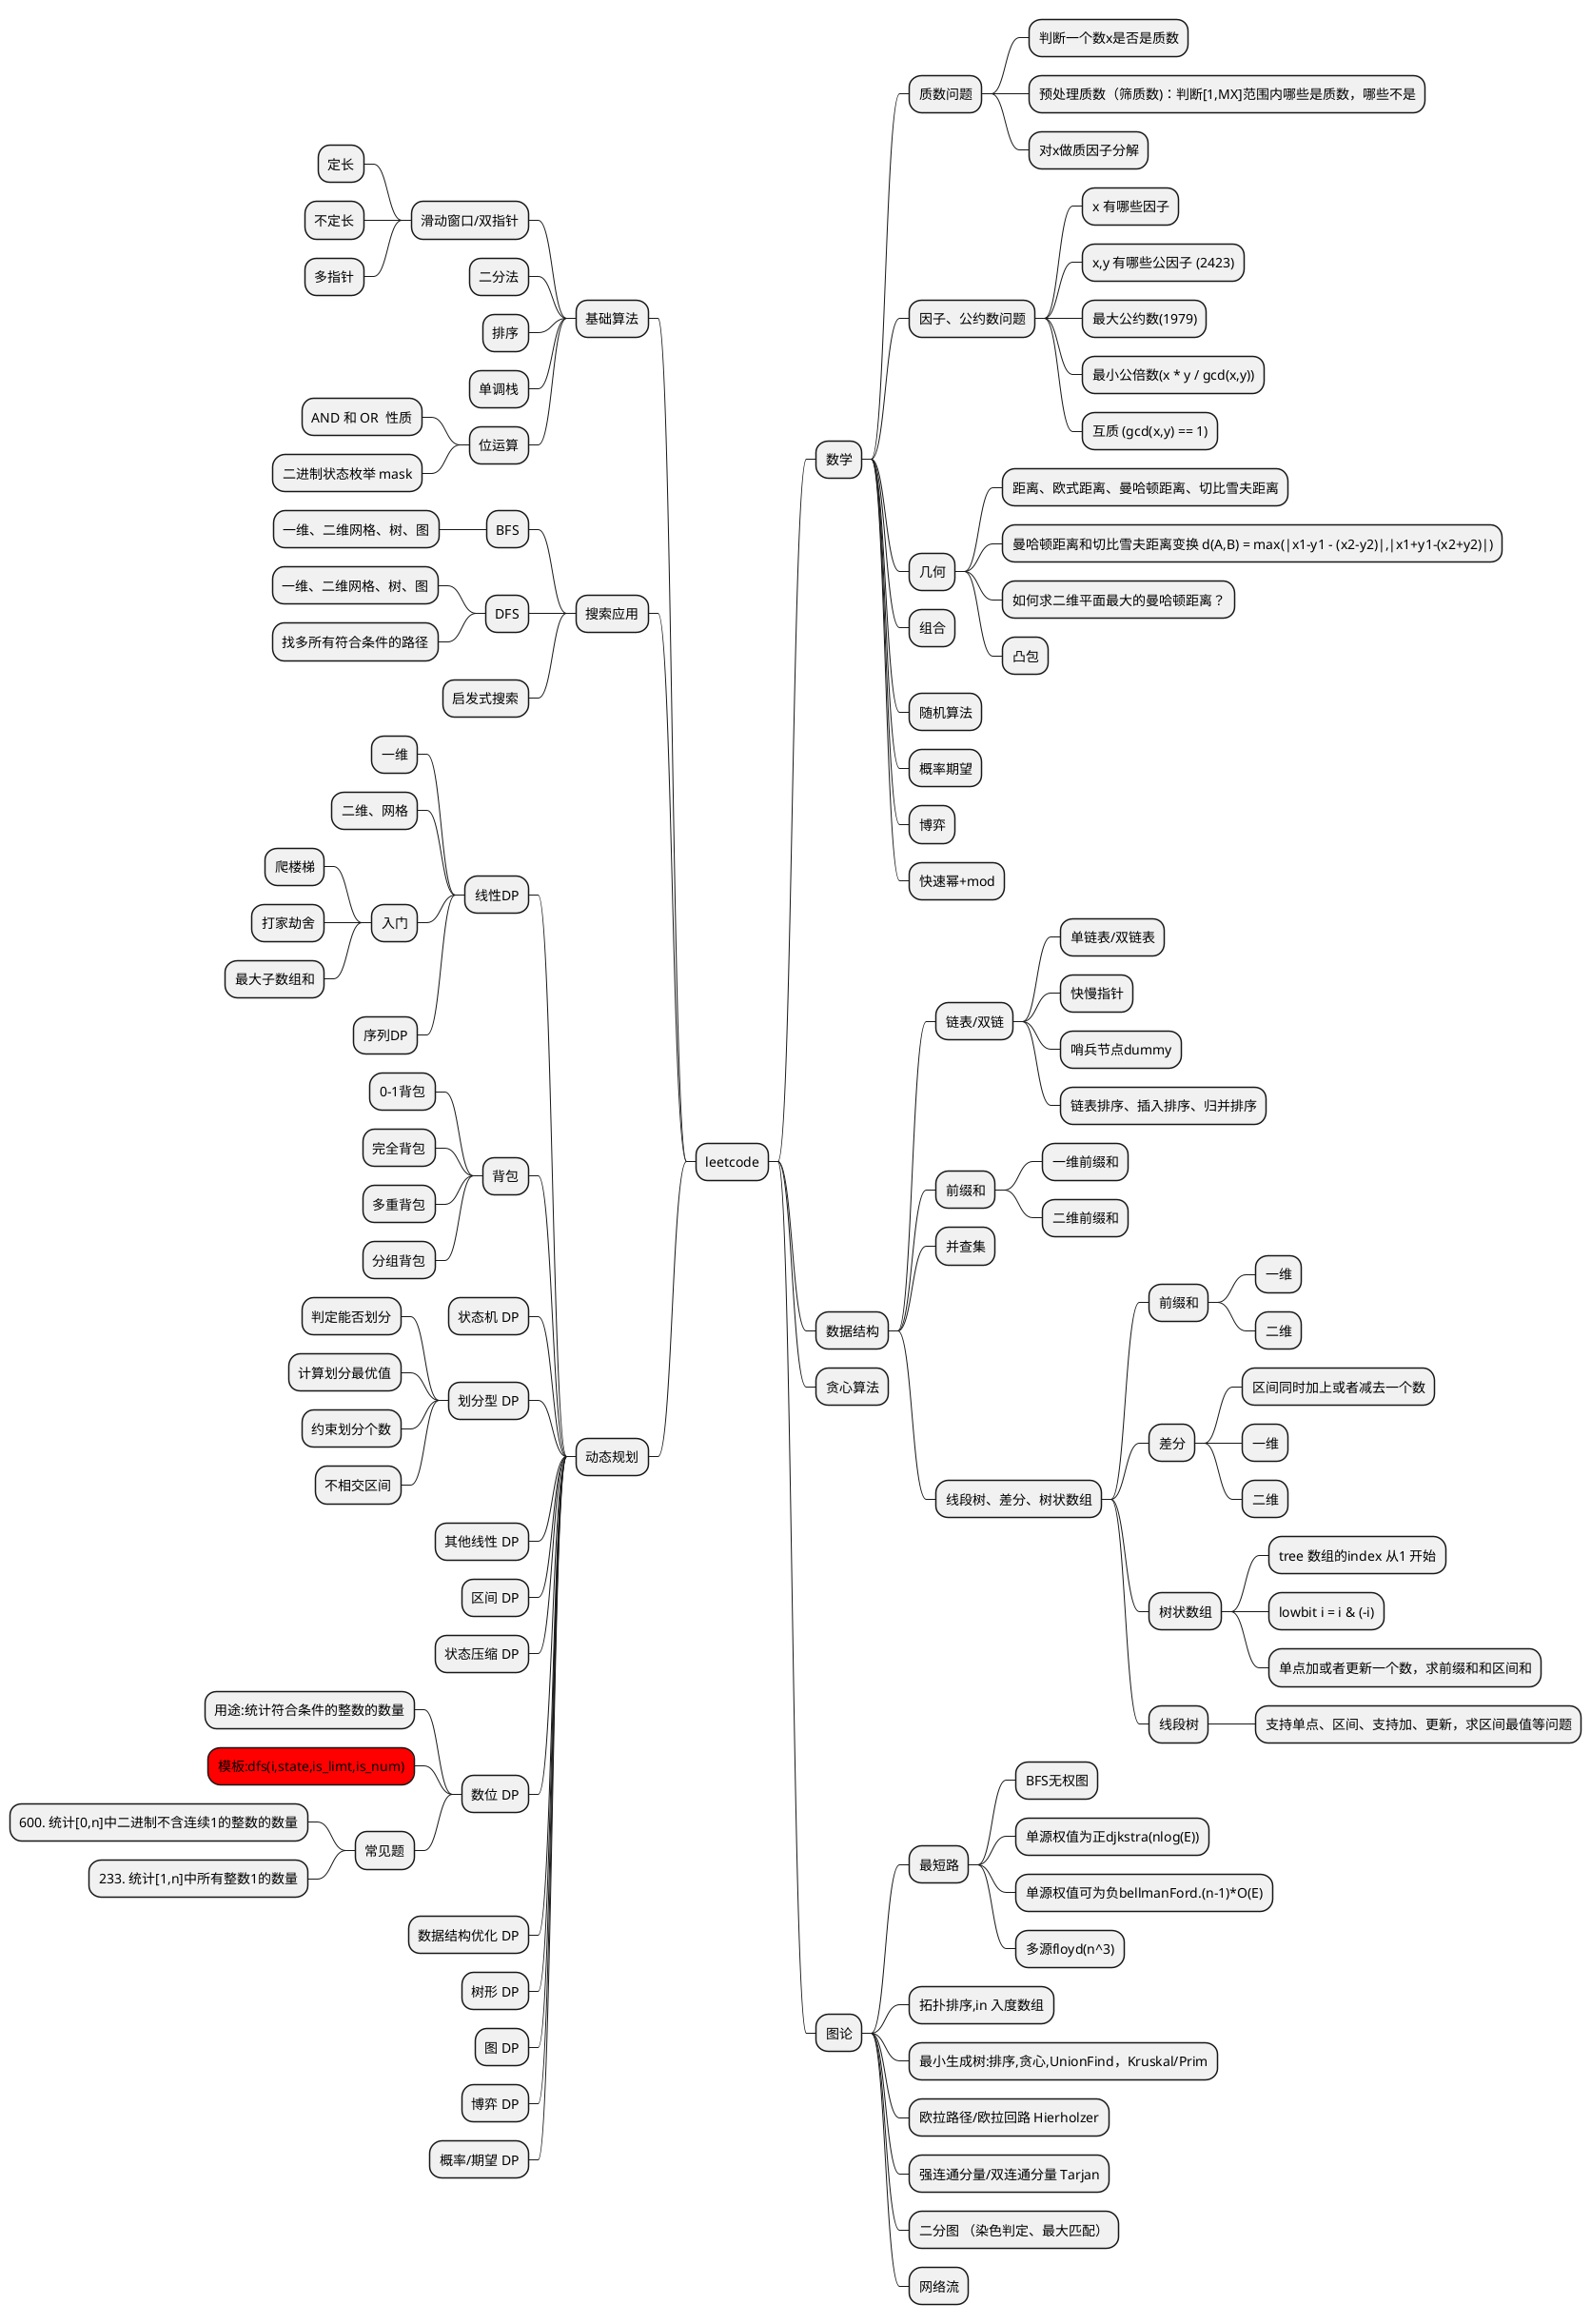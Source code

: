 @startmindmap
* leetcode
** 数学
*** 质数问题
**** 判断一个数x是否是质数
**** 预处理质数（筛质数)：判断[1,MX]范围内哪些是质数，哪些不是
**** 对x做质因子分解
*** 因子、公约数问题
**** x 有哪些因子
**** x,y 有哪些公因子 (2423)
**** 最大公约数(1979)
**** 最小公倍数(x * y / gcd(x,y))
**** 互质 (gcd(x,y) == 1)
*** 几何
**** 距离、欧式距离、曼哈顿距离、切比雪夫距离
**** 曼哈顿距离和切比雪夫距离变换 d(A,B) = max(|x1-y1 - (x2-y2)|,|x1+y1-(x2+y2)|)
**** 如何求二维平面最大的曼哈顿距离？
**** 凸包
*** 组合
*** 随机算法
*** 概率期望
*** 博弈
*** 快速幂+mod


** 数据结构
*** 链表/双链
**** 单链表/双链表
**** 快慢指针
**** 哨兵节点dummy
**** 链表排序、插入排序、归并排序

*** 前缀和
**** 一维前缀和
**** 二维前缀和

*** 并查集

*** 线段树、差分、树状数组
**** 前缀和
***** 一维
***** 二维
**** 差分
***** 区间同时加上或者减去一个数
***** 一维
***** 二维
**** 树状数组
***** tree 数组的index 从1 开始
***** lowbit i = i & (-i)
***** 单点加或者更新一个数，求前缀和和区间和
**** 线段树
***** 支持单点、区间、支持加、更新，求区间最值等问题





** 贪心算法

** 图论
*** 最短路
**** BFS无权图
**** 单源权值为正djkstra(nlog(E))
**** 单源权值可为负bellmanFord.(n-1)*O(E)
**** 多源floyd(n^3)

*** 拓扑排序,in 入度数组

*** 最小生成树:排序,贪心,UnionFind，Kruskal/Prim

*** 欧拉路径/欧拉回路 Hierholzer

*** 强连通分量/双连通分量 Tarjan

*** 二分图 （染色判定、最大匹配）

*** 网络流


left side

** 基础算法

*** 滑动窗口/双指针
**** 定长
**** 不定长
**** 多指针
*** 二分法
*** 排序
*** 单调栈
*** 位运算
**** AND 和 OR  性质
**** 二进制状态枚举 mask

** 搜索应用
*** BFS
**** 一维、二维网格、树、图
*** DFS
**** 一维、二维网格、树、图
**** 找多所有符合条件的路径
*** 启发式搜索

** 动态规划
*** 线性DP
**** 一维
**** 二维、网格
**** 入门
***** 爬楼梯
***** 打家劫舍
***** 最大子数组和
**** 序列DP

*** 背包
**** 0-1背包
**** 完全背包
**** 多重背包
**** 分组背包

*** 状态机 DP
*** 划分型 DP
**** 判定能否划分
**** 计算划分最优值
**** 约束划分个数
**** 不相交区间
*** 其他线性 DP
*** 区间 DP
*** 状态压缩 DP
*** 数位 DP
**** 用途:统计符合条件的整数的数量
****[#Red] 模板:dfs(i,state,is_limt,is_num)
**** 常见题
***** 600. 统计[0,n]中二进制不含连续1的整数的数量
***** 233. 统计[1,n]中所有整数1的数量
*** 数据结构优化 DP
*** 树形 DP
*** 图 DP
*** 博弈 DP
*** 概率/期望 DP

@endmindmap